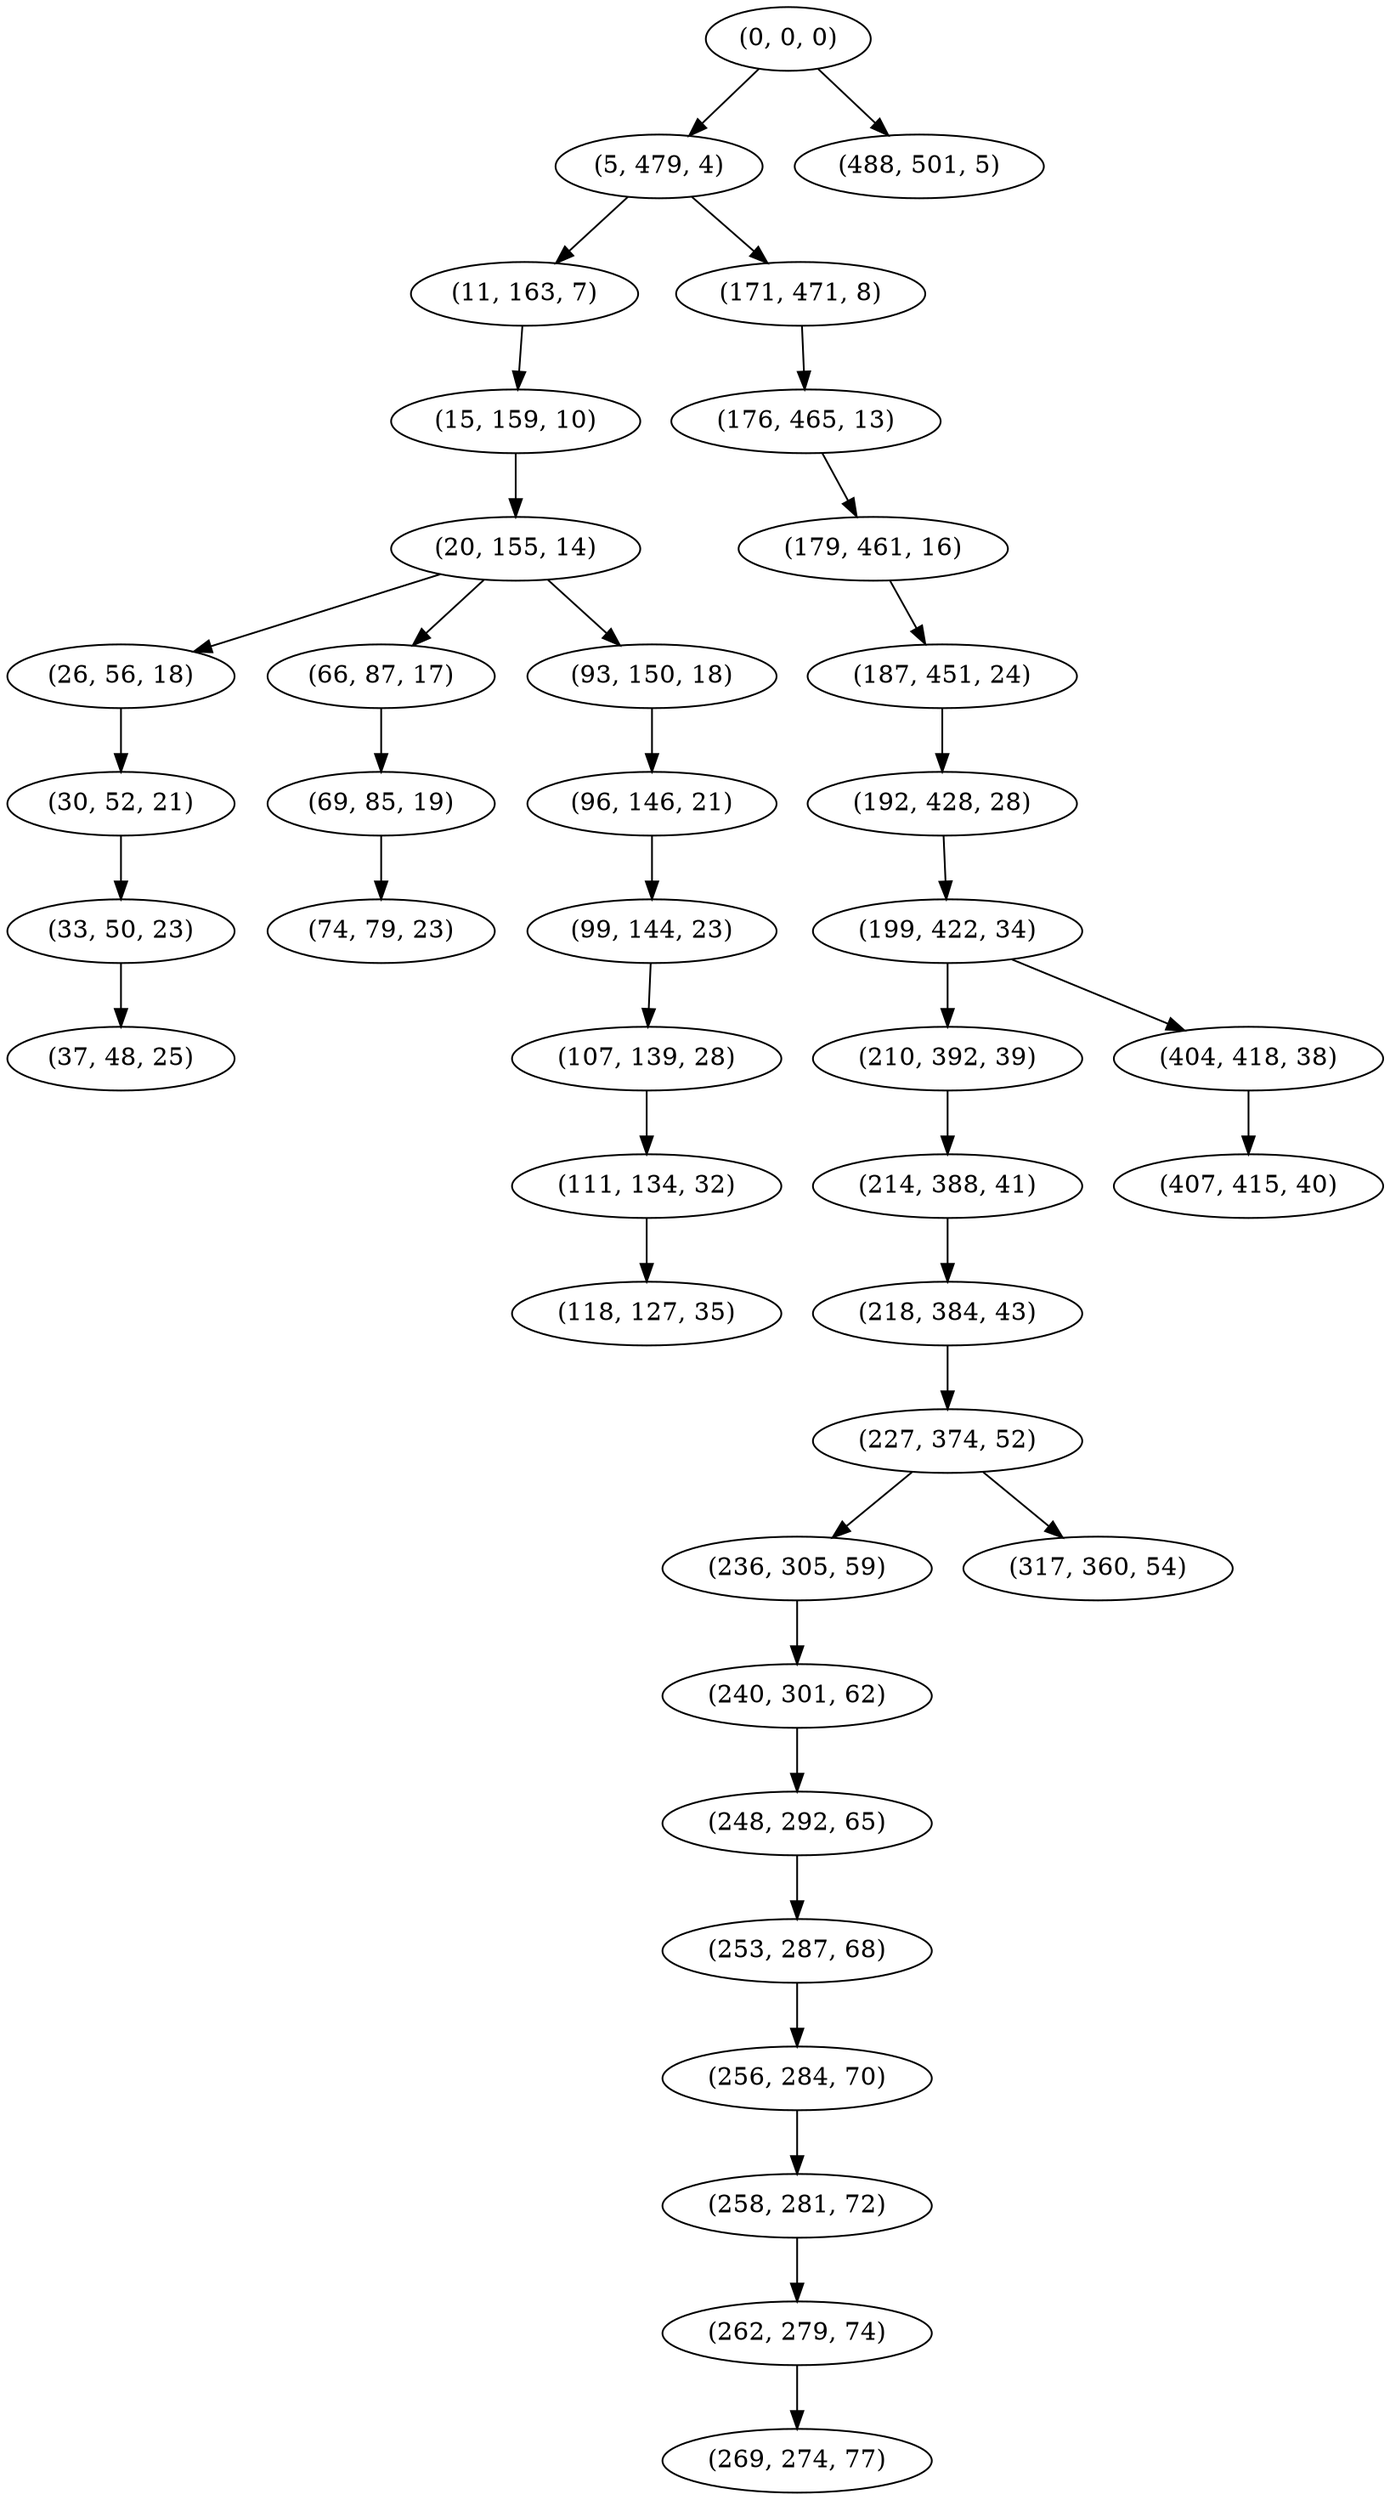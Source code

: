 digraph tree {
    "(0, 0, 0)";
    "(5, 479, 4)";
    "(11, 163, 7)";
    "(15, 159, 10)";
    "(20, 155, 14)";
    "(26, 56, 18)";
    "(30, 52, 21)";
    "(33, 50, 23)";
    "(37, 48, 25)";
    "(66, 87, 17)";
    "(69, 85, 19)";
    "(74, 79, 23)";
    "(93, 150, 18)";
    "(96, 146, 21)";
    "(99, 144, 23)";
    "(107, 139, 28)";
    "(111, 134, 32)";
    "(118, 127, 35)";
    "(171, 471, 8)";
    "(176, 465, 13)";
    "(179, 461, 16)";
    "(187, 451, 24)";
    "(192, 428, 28)";
    "(199, 422, 34)";
    "(210, 392, 39)";
    "(214, 388, 41)";
    "(218, 384, 43)";
    "(227, 374, 52)";
    "(236, 305, 59)";
    "(240, 301, 62)";
    "(248, 292, 65)";
    "(253, 287, 68)";
    "(256, 284, 70)";
    "(258, 281, 72)";
    "(262, 279, 74)";
    "(269, 274, 77)";
    "(317, 360, 54)";
    "(404, 418, 38)";
    "(407, 415, 40)";
    "(488, 501, 5)";
    "(0, 0, 0)" -> "(5, 479, 4)";
    "(0, 0, 0)" -> "(488, 501, 5)";
    "(5, 479, 4)" -> "(11, 163, 7)";
    "(5, 479, 4)" -> "(171, 471, 8)";
    "(11, 163, 7)" -> "(15, 159, 10)";
    "(15, 159, 10)" -> "(20, 155, 14)";
    "(20, 155, 14)" -> "(26, 56, 18)";
    "(20, 155, 14)" -> "(66, 87, 17)";
    "(20, 155, 14)" -> "(93, 150, 18)";
    "(26, 56, 18)" -> "(30, 52, 21)";
    "(30, 52, 21)" -> "(33, 50, 23)";
    "(33, 50, 23)" -> "(37, 48, 25)";
    "(66, 87, 17)" -> "(69, 85, 19)";
    "(69, 85, 19)" -> "(74, 79, 23)";
    "(93, 150, 18)" -> "(96, 146, 21)";
    "(96, 146, 21)" -> "(99, 144, 23)";
    "(99, 144, 23)" -> "(107, 139, 28)";
    "(107, 139, 28)" -> "(111, 134, 32)";
    "(111, 134, 32)" -> "(118, 127, 35)";
    "(171, 471, 8)" -> "(176, 465, 13)";
    "(176, 465, 13)" -> "(179, 461, 16)";
    "(179, 461, 16)" -> "(187, 451, 24)";
    "(187, 451, 24)" -> "(192, 428, 28)";
    "(192, 428, 28)" -> "(199, 422, 34)";
    "(199, 422, 34)" -> "(210, 392, 39)";
    "(199, 422, 34)" -> "(404, 418, 38)";
    "(210, 392, 39)" -> "(214, 388, 41)";
    "(214, 388, 41)" -> "(218, 384, 43)";
    "(218, 384, 43)" -> "(227, 374, 52)";
    "(227, 374, 52)" -> "(236, 305, 59)";
    "(227, 374, 52)" -> "(317, 360, 54)";
    "(236, 305, 59)" -> "(240, 301, 62)";
    "(240, 301, 62)" -> "(248, 292, 65)";
    "(248, 292, 65)" -> "(253, 287, 68)";
    "(253, 287, 68)" -> "(256, 284, 70)";
    "(256, 284, 70)" -> "(258, 281, 72)";
    "(258, 281, 72)" -> "(262, 279, 74)";
    "(262, 279, 74)" -> "(269, 274, 77)";
    "(404, 418, 38)" -> "(407, 415, 40)";
}
